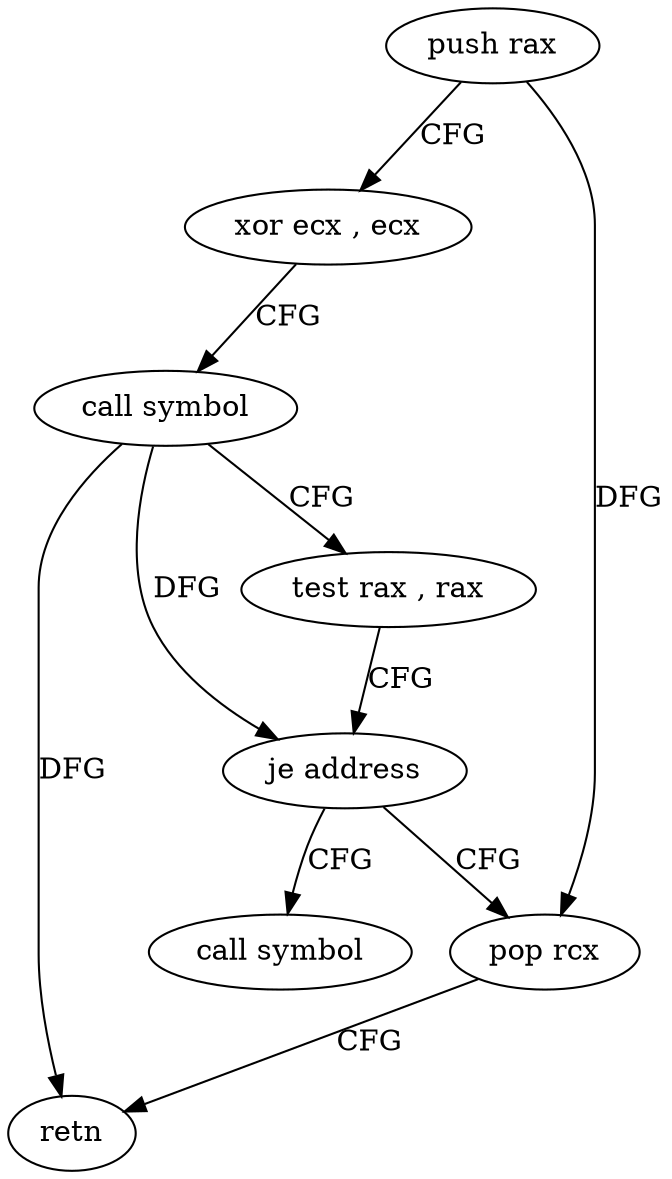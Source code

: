 digraph "func" {
"4233600" [label = "push rax" ]
"4233601" [label = "xor ecx , ecx" ]
"4233603" [label = "call symbol" ]
"4233608" [label = "test rax , rax" ]
"4233611" [label = "je address" ]
"4233615" [label = "call symbol" ]
"4233613" [label = "pop rcx" ]
"4233614" [label = "retn" ]
"4233600" -> "4233601" [ label = "CFG" ]
"4233600" -> "4233613" [ label = "DFG" ]
"4233601" -> "4233603" [ label = "CFG" ]
"4233603" -> "4233608" [ label = "CFG" ]
"4233603" -> "4233611" [ label = "DFG" ]
"4233603" -> "4233614" [ label = "DFG" ]
"4233608" -> "4233611" [ label = "CFG" ]
"4233611" -> "4233615" [ label = "CFG" ]
"4233611" -> "4233613" [ label = "CFG" ]
"4233613" -> "4233614" [ label = "CFG" ]
}
